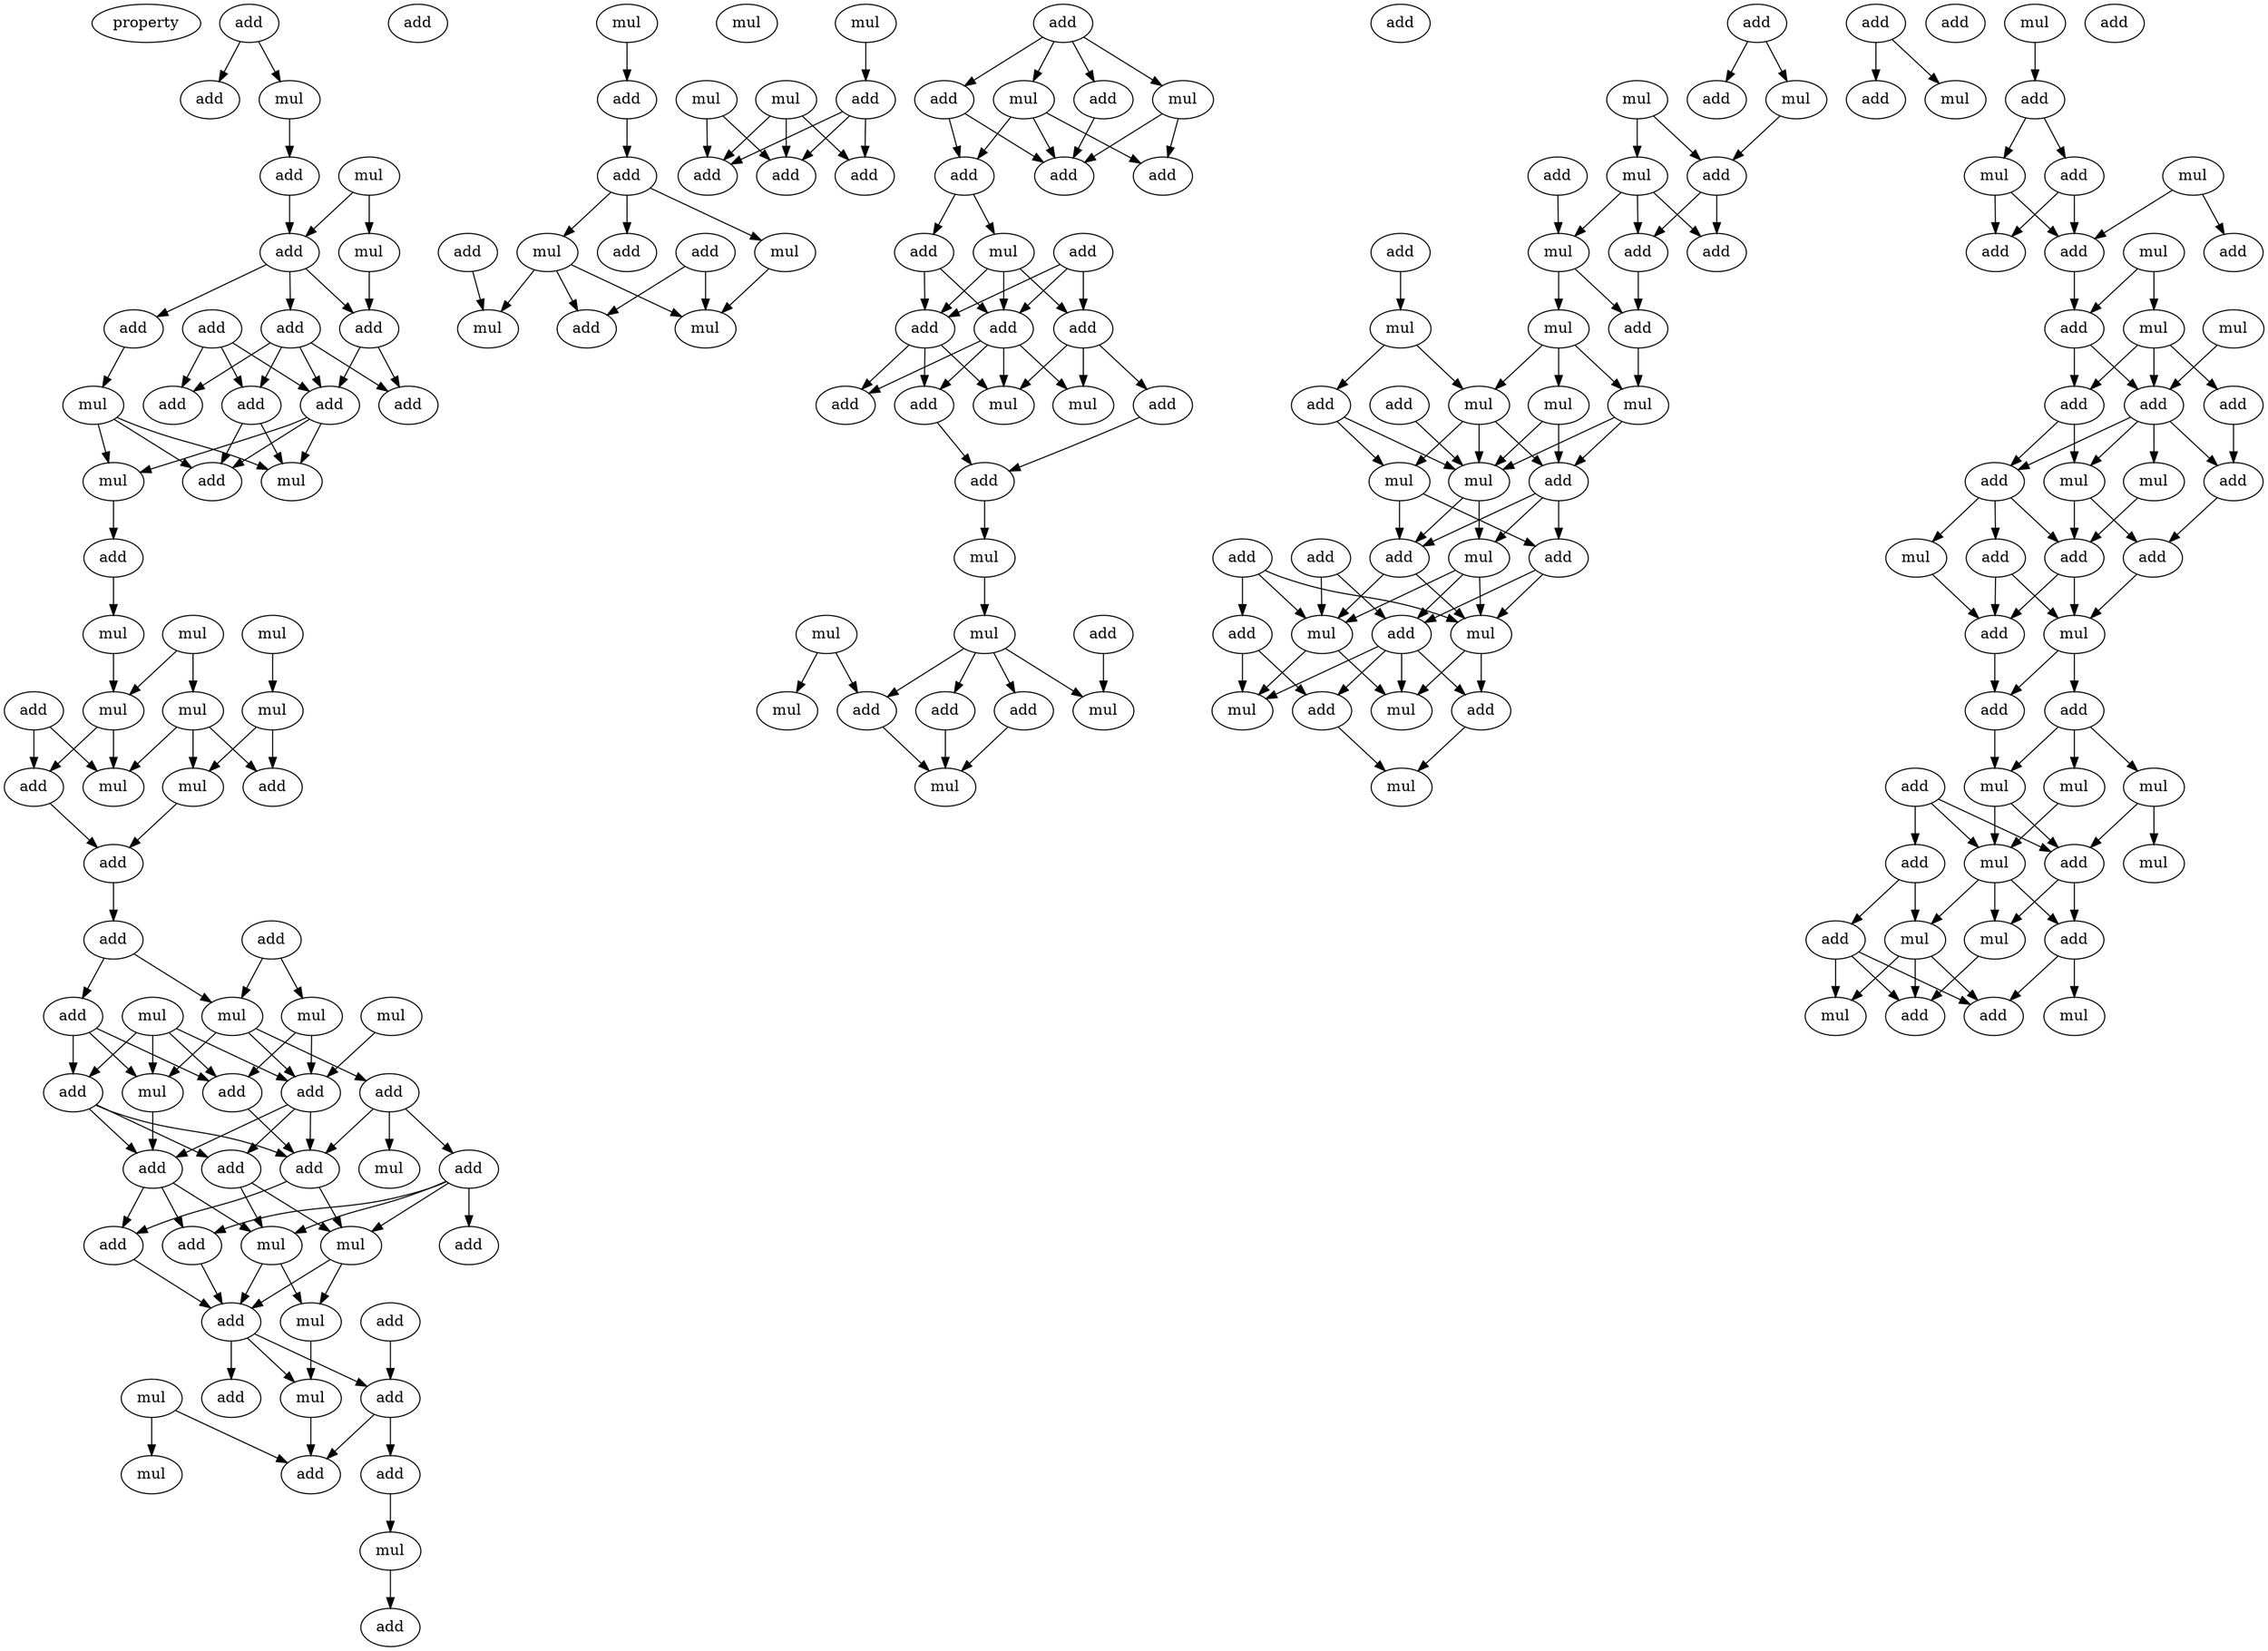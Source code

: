 digraph {
    node [fontcolor=black]
    property [mul=2,lf=1.3]
    0 [ label = add ];
    1 [ label = add ];
    2 [ label = mul ];
    3 [ label = add ];
    4 [ label = mul ];
    5 [ label = add ];
    6 [ label = add ];
    7 [ label = mul ];
    8 [ label = add ];
    9 [ label = add ];
    10 [ label = add ];
    11 [ label = add ];
    12 [ label = mul ];
    13 [ label = add ];
    14 [ label = add ];
    15 [ label = add ];
    16 [ label = add ];
    17 [ label = add ];
    18 [ label = mul ];
    19 [ label = mul ];
    20 [ label = add ];
    21 [ label = mul ];
    22 [ label = mul ];
    23 [ label = mul ];
    24 [ label = mul ];
    25 [ label = mul ];
    26 [ label = mul ];
    27 [ label = add ];
    28 [ label = mul ];
    29 [ label = add ];
    30 [ label = mul ];
    31 [ label = add ];
    32 [ label = add ];
    33 [ label = add ];
    34 [ label = add ];
    35 [ label = add ];
    36 [ label = mul ];
    37 [ label = mul ];
    38 [ label = mul ];
    39 [ label = mul ];
    40 [ label = add ];
    41 [ label = add ];
    42 [ label = mul ];
    43 [ label = add ];
    44 [ label = add ];
    45 [ label = add ];
    46 [ label = add ];
    47 [ label = add ];
    48 [ label = mul ];
    49 [ label = add ];
    50 [ label = add ];
    51 [ label = add ];
    52 [ label = mul ];
    53 [ label = mul ];
    54 [ label = add ];
    55 [ label = add ];
    56 [ label = mul ];
    57 [ label = add ];
    58 [ label = mul ];
    59 [ label = add ];
    60 [ label = mul ];
    61 [ label = add ];
    62 [ label = add ];
    63 [ label = mul ];
    64 [ label = add ];
    65 [ label = mul ];
    66 [ label = mul ];
    67 [ label = add ];
    68 [ label = mul ];
    69 [ label = add ];
    70 [ label = add ];
    71 [ label = add ];
    72 [ label = mul ];
    73 [ label = add ];
    74 [ label = add ];
    75 [ label = mul ];
    76 [ label = mul ];
    77 [ label = mul ];
    78 [ label = add ];
    79 [ label = mul ];
    80 [ label = add ];
    81 [ label = mul ];
    82 [ label = mul ];
    83 [ label = add ];
    84 [ label = add ];
    85 [ label = add ];
    86 [ label = add ];
    87 [ label = add ];
    88 [ label = mul ];
    89 [ label = add ];
    90 [ label = mul ];
    91 [ label = add ];
    92 [ label = add ];
    93 [ label = add ];
    94 [ label = add ];
    95 [ label = add ];
    96 [ label = mul ];
    97 [ label = add ];
    98 [ label = add ];
    99 [ label = add ];
    100 [ label = mul ];
    101 [ label = add ];
    102 [ label = add ];
    103 [ label = add ];
    104 [ label = mul ];
    105 [ label = add ];
    106 [ label = mul ];
    107 [ label = mul ];
    108 [ label = mul ];
    109 [ label = add ];
    110 [ label = add ];
    111 [ label = add ];
    112 [ label = add ];
    113 [ label = mul ];
    114 [ label = mul ];
    115 [ label = mul ];
    116 [ label = add ];
    117 [ label = add ];
    118 [ label = mul ];
    119 [ label = mul ];
    120 [ label = add ];
    121 [ label = mul ];
    122 [ label = add ];
    123 [ label = add ];
    124 [ label = add ];
    125 [ label = add ];
    126 [ label = add ];
    127 [ label = mul ];
    128 [ label = mul ];
    129 [ label = mul ];
    130 [ label = add ];
    131 [ label = mul ];
    132 [ label = add ];
    133 [ label = add ];
    134 [ label = mul ];
    135 [ label = mul ];
    136 [ label = mul ];
    137 [ label = add ];
    138 [ label = mul ];
    139 [ label = add ];
    140 [ label = add ];
    141 [ label = add ];
    142 [ label = mul ];
    143 [ label = add ];
    144 [ label = add ];
    145 [ label = mul ];
    146 [ label = add ];
    147 [ label = mul ];
    148 [ label = mul ];
    149 [ label = add ];
    150 [ label = mul ];
    151 [ label = add ];
    152 [ label = mul ];
    153 [ label = add ];
    154 [ label = add ];
    155 [ label = mul ];
    156 [ label = add ];
    157 [ label = mul ];
    158 [ label = add ];
    159 [ label = add ];
    160 [ label = add ];
    161 [ label = mul ];
    162 [ label = mul ];
    163 [ label = add ];
    164 [ label = mul ];
    165 [ label = add ];
    166 [ label = add ];
    167 [ label = add ];
    168 [ label = mul ];
    169 [ label = mul ];
    170 [ label = add ];
    171 [ label = add ];
    172 [ label = add ];
    173 [ label = add ];
    174 [ label = mul ];
    175 [ label = mul ];
    176 [ label = add ];
    177 [ label = add ];
    178 [ label = add ];
    179 [ label = mul ];
    180 [ label = add ];
    181 [ label = add ];
    182 [ label = mul ];
    183 [ label = add ];
    184 [ label = add ];
    185 [ label = add ];
    186 [ label = mul ];
    187 [ label = mul ];
    188 [ label = mul ];
    189 [ label = add ];
    190 [ label = mul ];
    191 [ label = mul ];
    192 [ label = add ];
    193 [ label = add ];
    194 [ label = mul ];
    195 [ label = mul ];
    196 [ label = add ];
    197 [ label = mul ];
    198 [ label = mul ];
    199 [ label = add ];
    200 [ label = add ];
    0 -> 1 [ name = 0 ];
    0 -> 2 [ name = 1 ];
    2 -> 3 [ name = 2 ];
    3 -> 5 [ name = 3 ];
    4 -> 5 [ name = 4 ];
    4 -> 7 [ name = 5 ];
    5 -> 9 [ name = 6 ];
    5 -> 10 [ name = 7 ];
    5 -> 11 [ name = 8 ];
    7 -> 10 [ name = 9 ];
    8 -> 13 [ name = 10 ];
    8 -> 14 [ name = 11 ];
    8 -> 16 [ name = 12 ];
    9 -> 12 [ name = 13 ];
    10 -> 14 [ name = 14 ];
    10 -> 15 [ name = 15 ];
    11 -> 13 [ name = 16 ];
    11 -> 14 [ name = 17 ];
    11 -> 15 [ name = 18 ];
    11 -> 16 [ name = 19 ];
    12 -> 17 [ name = 20 ];
    12 -> 18 [ name = 21 ];
    12 -> 19 [ name = 22 ];
    14 -> 17 [ name = 23 ];
    14 -> 18 [ name = 24 ];
    14 -> 19 [ name = 25 ];
    16 -> 17 [ name = 26 ];
    16 -> 19 [ name = 27 ];
    18 -> 20 [ name = 28 ];
    20 -> 23 [ name = 29 ];
    21 -> 25 [ name = 30 ];
    21 -> 26 [ name = 31 ];
    22 -> 24 [ name = 32 ];
    23 -> 26 [ name = 33 ];
    24 -> 28 [ name = 34 ];
    24 -> 29 [ name = 35 ];
    25 -> 28 [ name = 36 ];
    25 -> 29 [ name = 37 ];
    25 -> 30 [ name = 38 ];
    26 -> 30 [ name = 39 ];
    26 -> 31 [ name = 40 ];
    27 -> 30 [ name = 41 ];
    27 -> 31 [ name = 42 ];
    28 -> 32 [ name = 43 ];
    31 -> 32 [ name = 44 ];
    32 -> 34 [ name = 45 ];
    33 -> 38 [ name = 46 ];
    33 -> 39 [ name = 47 ];
    34 -> 35 [ name = 48 ];
    34 -> 39 [ name = 49 ];
    35 -> 41 [ name = 50 ];
    35 -> 42 [ name = 51 ];
    35 -> 44 [ name = 52 ];
    36 -> 41 [ name = 53 ];
    36 -> 42 [ name = 54 ];
    36 -> 43 [ name = 55 ];
    36 -> 44 [ name = 56 ];
    37 -> 43 [ name = 57 ];
    38 -> 43 [ name = 58 ];
    38 -> 44 [ name = 59 ];
    39 -> 40 [ name = 60 ];
    39 -> 42 [ name = 61 ];
    39 -> 43 [ name = 62 ];
    40 -> 46 [ name = 63 ];
    40 -> 48 [ name = 64 ];
    40 -> 49 [ name = 65 ];
    41 -> 45 [ name = 66 ];
    41 -> 46 [ name = 67 ];
    41 -> 47 [ name = 68 ];
    42 -> 45 [ name = 69 ];
    43 -> 45 [ name = 70 ];
    43 -> 46 [ name = 71 ];
    43 -> 47 [ name = 72 ];
    44 -> 46 [ name = 73 ];
    45 -> 50 [ name = 74 ];
    45 -> 53 [ name = 75 ];
    45 -> 54 [ name = 76 ];
    46 -> 50 [ name = 77 ];
    46 -> 52 [ name = 78 ];
    47 -> 52 [ name = 79 ];
    47 -> 53 [ name = 80 ];
    49 -> 51 [ name = 81 ];
    49 -> 52 [ name = 82 ];
    49 -> 53 [ name = 83 ];
    49 -> 54 [ name = 84 ];
    50 -> 57 [ name = 85 ];
    52 -> 56 [ name = 86 ];
    52 -> 57 [ name = 87 ];
    53 -> 56 [ name = 88 ];
    53 -> 57 [ name = 89 ];
    54 -> 57 [ name = 90 ];
    55 -> 61 [ name = 91 ];
    56 -> 58 [ name = 92 ];
    57 -> 58 [ name = 93 ];
    57 -> 59 [ name = 94 ];
    57 -> 61 [ name = 95 ];
    58 -> 62 [ name = 96 ];
    60 -> 62 [ name = 97 ];
    60 -> 63 [ name = 98 ];
    61 -> 62 [ name = 99 ];
    61 -> 64 [ name = 100 ];
    64 -> 65 [ name = 101 ];
    65 -> 67 [ name = 102 ];
    66 -> 69 [ name = 103 ];
    69 -> 70 [ name = 104 ];
    70 -> 71 [ name = 105 ];
    70 -> 72 [ name = 106 ];
    70 -> 75 [ name = 107 ];
    72 -> 77 [ name = 108 ];
    73 -> 77 [ name = 109 ];
    73 -> 78 [ name = 110 ];
    74 -> 76 [ name = 111 ];
    75 -> 76 [ name = 112 ];
    75 -> 77 [ name = 113 ];
    75 -> 78 [ name = 114 ];
    79 -> 80 [ name = 115 ];
    80 -> 83 [ name = 116 ];
    80 -> 84 [ name = 117 ];
    80 -> 85 [ name = 118 ];
    81 -> 83 [ name = 119 ];
    81 -> 84 [ name = 120 ];
    82 -> 83 [ name = 121 ];
    82 -> 84 [ name = 122 ];
    82 -> 85 [ name = 123 ];
    86 -> 87 [ name = 124 ];
    86 -> 88 [ name = 125 ];
    86 -> 89 [ name = 126 ];
    86 -> 90 [ name = 127 ];
    87 -> 91 [ name = 128 ];
    87 -> 93 [ name = 129 ];
    88 -> 91 [ name = 130 ];
    88 -> 92 [ name = 131 ];
    88 -> 93 [ name = 132 ];
    89 -> 93 [ name = 133 ];
    90 -> 92 [ name = 134 ];
    90 -> 93 [ name = 135 ];
    91 -> 95 [ name = 136 ];
    91 -> 96 [ name = 137 ];
    94 -> 97 [ name = 138 ];
    94 -> 98 [ name = 139 ];
    94 -> 99 [ name = 140 ];
    95 -> 97 [ name = 141 ];
    95 -> 98 [ name = 142 ];
    96 -> 97 [ name = 143 ];
    96 -> 98 [ name = 144 ];
    96 -> 99 [ name = 145 ];
    97 -> 100 [ name = 146 ];
    97 -> 101 [ name = 147 ];
    97 -> 102 [ name = 148 ];
    97 -> 104 [ name = 149 ];
    98 -> 101 [ name = 150 ];
    98 -> 102 [ name = 151 ];
    98 -> 104 [ name = 152 ];
    99 -> 100 [ name = 153 ];
    99 -> 103 [ name = 154 ];
    99 -> 104 [ name = 155 ];
    101 -> 105 [ name = 156 ];
    103 -> 105 [ name = 157 ];
    105 -> 106 [ name = 158 ];
    106 -> 107 [ name = 159 ];
    107 -> 110 [ name = 160 ];
    107 -> 111 [ name = 161 ];
    107 -> 112 [ name = 162 ];
    107 -> 114 [ name = 163 ];
    108 -> 111 [ name = 164 ];
    108 -> 113 [ name = 165 ];
    109 -> 114 [ name = 166 ];
    110 -> 115 [ name = 167 ];
    111 -> 115 [ name = 168 ];
    112 -> 115 [ name = 169 ];
    117 -> 118 [ name = 170 ];
    117 -> 120 [ name = 171 ];
    118 -> 123 [ name = 172 ];
    119 -> 121 [ name = 173 ];
    119 -> 123 [ name = 174 ];
    121 -> 124 [ name = 175 ];
    121 -> 126 [ name = 176 ];
    121 -> 127 [ name = 177 ];
    122 -> 127 [ name = 178 ];
    123 -> 124 [ name = 179 ];
    123 -> 126 [ name = 180 ];
    124 -> 130 [ name = 181 ];
    125 -> 129 [ name = 182 ];
    127 -> 128 [ name = 183 ];
    127 -> 130 [ name = 184 ];
    128 -> 131 [ name = 185 ];
    128 -> 134 [ name = 186 ];
    128 -> 135 [ name = 187 ];
    129 -> 132 [ name = 188 ];
    129 -> 134 [ name = 189 ];
    130 -> 135 [ name = 190 ];
    131 -> 136 [ name = 191 ];
    131 -> 137 [ name = 192 ];
    132 -> 136 [ name = 193 ];
    132 -> 138 [ name = 194 ];
    133 -> 136 [ name = 195 ];
    134 -> 136 [ name = 196 ];
    134 -> 137 [ name = 197 ];
    134 -> 138 [ name = 198 ];
    135 -> 136 [ name = 199 ];
    135 -> 137 [ name = 200 ];
    136 -> 142 [ name = 201 ];
    136 -> 143 [ name = 202 ];
    137 -> 141 [ name = 203 ];
    137 -> 142 [ name = 204 ];
    137 -> 143 [ name = 205 ];
    138 -> 141 [ name = 206 ];
    138 -> 143 [ name = 207 ];
    139 -> 144 [ name = 208 ];
    139 -> 147 [ name = 209 ];
    140 -> 145 [ name = 210 ];
    140 -> 146 [ name = 211 ];
    140 -> 147 [ name = 212 ];
    141 -> 144 [ name = 213 ];
    141 -> 145 [ name = 214 ];
    142 -> 144 [ name = 215 ];
    142 -> 145 [ name = 216 ];
    142 -> 147 [ name = 217 ];
    143 -> 145 [ name = 218 ];
    143 -> 147 [ name = 219 ];
    144 -> 148 [ name = 220 ];
    144 -> 149 [ name = 221 ];
    144 -> 150 [ name = 222 ];
    144 -> 151 [ name = 223 ];
    145 -> 150 [ name = 224 ];
    145 -> 151 [ name = 225 ];
    146 -> 148 [ name = 226 ];
    146 -> 149 [ name = 227 ];
    147 -> 148 [ name = 228 ];
    147 -> 150 [ name = 229 ];
    149 -> 152 [ name = 230 ];
    151 -> 152 [ name = 231 ];
    153 -> 154 [ name = 232 ];
    153 -> 155 [ name = 233 ];
    157 -> 159 [ name = 234 ];
    159 -> 160 [ name = 235 ];
    159 -> 161 [ name = 236 ];
    160 -> 165 [ name = 237 ];
    160 -> 166 [ name = 238 ];
    161 -> 165 [ name = 239 ];
    161 -> 166 [ name = 240 ];
    162 -> 163 [ name = 241 ];
    162 -> 166 [ name = 242 ];
    164 -> 167 [ name = 243 ];
    164 -> 168 [ name = 244 ];
    166 -> 167 [ name = 245 ];
    167 -> 171 [ name = 246 ];
    167 -> 172 [ name = 247 ];
    168 -> 170 [ name = 248 ];
    168 -> 171 [ name = 249 ];
    168 -> 172 [ name = 250 ];
    169 -> 172 [ name = 251 ];
    170 -> 173 [ name = 252 ];
    171 -> 175 [ name = 253 ];
    171 -> 176 [ name = 254 ];
    172 -> 173 [ name = 255 ];
    172 -> 174 [ name = 256 ];
    172 -> 175 [ name = 257 ];
    172 -> 176 [ name = 258 ];
    173 -> 177 [ name = 259 ];
    174 -> 180 [ name = 260 ];
    175 -> 177 [ name = 261 ];
    175 -> 180 [ name = 262 ];
    176 -> 178 [ name = 263 ];
    176 -> 179 [ name = 264 ];
    176 -> 180 [ name = 265 ];
    177 -> 182 [ name = 266 ];
    178 -> 181 [ name = 267 ];
    178 -> 182 [ name = 268 ];
    179 -> 181 [ name = 269 ];
    180 -> 181 [ name = 270 ];
    180 -> 182 [ name = 271 ];
    181 -> 183 [ name = 272 ];
    182 -> 183 [ name = 273 ];
    182 -> 184 [ name = 274 ];
    183 -> 186 [ name = 275 ];
    184 -> 186 [ name = 276 ];
    184 -> 187 [ name = 277 ];
    184 -> 188 [ name = 278 ];
    185 -> 189 [ name = 279 ];
    185 -> 191 [ name = 280 ];
    185 -> 192 [ name = 281 ];
    186 -> 189 [ name = 282 ];
    186 -> 191 [ name = 283 ];
    187 -> 191 [ name = 284 ];
    188 -> 189 [ name = 285 ];
    188 -> 190 [ name = 286 ];
    189 -> 193 [ name = 287 ];
    189 -> 195 [ name = 288 ];
    191 -> 193 [ name = 289 ];
    191 -> 194 [ name = 290 ];
    191 -> 195 [ name = 291 ];
    192 -> 194 [ name = 292 ];
    192 -> 196 [ name = 293 ];
    193 -> 197 [ name = 294 ];
    193 -> 200 [ name = 295 ];
    194 -> 198 [ name = 296 ];
    194 -> 199 [ name = 297 ];
    194 -> 200 [ name = 298 ];
    195 -> 199 [ name = 299 ];
    196 -> 198 [ name = 300 ];
    196 -> 199 [ name = 301 ];
    196 -> 200 [ name = 302 ];
}
